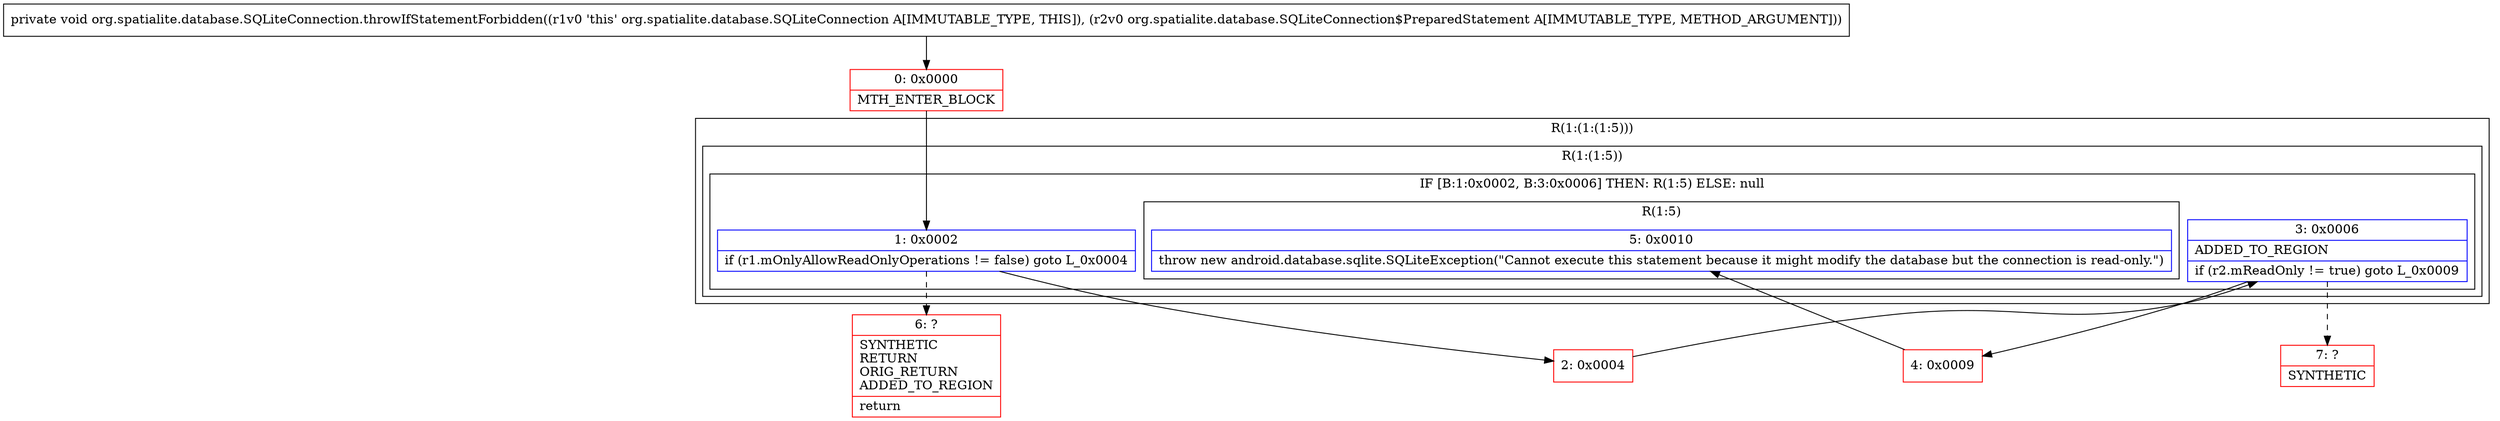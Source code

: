 digraph "CFG fororg.spatialite.database.SQLiteConnection.throwIfStatementForbidden(Lorg\/spatialite\/database\/SQLiteConnection$PreparedStatement;)V" {
subgraph cluster_Region_1239483158 {
label = "R(1:(1:(1:5)))";
node [shape=record,color=blue];
subgraph cluster_Region_2138295546 {
label = "R(1:(1:5))";
node [shape=record,color=blue];
subgraph cluster_IfRegion_1601663376 {
label = "IF [B:1:0x0002, B:3:0x0006] THEN: R(1:5) ELSE: null";
node [shape=record,color=blue];
Node_1 [shape=record,label="{1\:\ 0x0002|if (r1.mOnlyAllowReadOnlyOperations != false) goto L_0x0004\l}"];
Node_3 [shape=record,label="{3\:\ 0x0006|ADDED_TO_REGION\l|if (r2.mReadOnly != true) goto L_0x0009\l}"];
subgraph cluster_Region_1326541306 {
label = "R(1:5)";
node [shape=record,color=blue];
Node_5 [shape=record,label="{5\:\ 0x0010|throw new android.database.sqlite.SQLiteException(\"Cannot execute this statement because it might modify the database but the connection is read\-only.\")\l}"];
}
}
}
}
Node_0 [shape=record,color=red,label="{0\:\ 0x0000|MTH_ENTER_BLOCK\l}"];
Node_2 [shape=record,color=red,label="{2\:\ 0x0004}"];
Node_4 [shape=record,color=red,label="{4\:\ 0x0009}"];
Node_6 [shape=record,color=red,label="{6\:\ ?|SYNTHETIC\lRETURN\lORIG_RETURN\lADDED_TO_REGION\l|return\l}"];
Node_7 [shape=record,color=red,label="{7\:\ ?|SYNTHETIC\l}"];
MethodNode[shape=record,label="{private void org.spatialite.database.SQLiteConnection.throwIfStatementForbidden((r1v0 'this' org.spatialite.database.SQLiteConnection A[IMMUTABLE_TYPE, THIS]), (r2v0 org.spatialite.database.SQLiteConnection$PreparedStatement A[IMMUTABLE_TYPE, METHOD_ARGUMENT])) }"];
MethodNode -> Node_0;
Node_1 -> Node_2;
Node_1 -> Node_6[style=dashed];
Node_3 -> Node_4;
Node_3 -> Node_7[style=dashed];
Node_0 -> Node_1;
Node_2 -> Node_3;
Node_4 -> Node_5;
}

